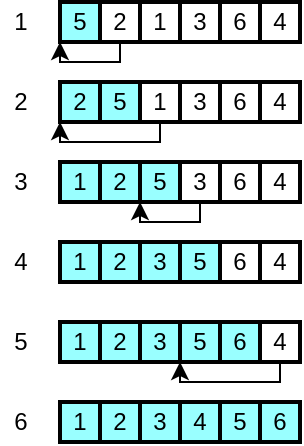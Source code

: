 <mxfile version="14.8.5" type="device"><diagram id="4_GuBIO8JMOn-Q7xldtE" name="Page-1"><mxGraphModel dx="570" dy="341" grid="0" gridSize="10" guides="1" tooltips="1" connect="1" arrows="1" fold="1" page="1" pageScale="1" pageWidth="300" pageHeight="300" background="#ffffff" math="0" shadow="0"><root><mxCell id="0"/><mxCell id="1" parent="0"/><mxCell id="mOWz68Epbgs2CKBauQdr-93" value="1" style="text;html=1;align=center;verticalAlign=middle;resizable=0;points=[];autosize=1;strokeColor=none;fontSize=12;fontColor=#000000;" parent="1" vertex="1"><mxGeometry x="70" y="40" width="20" height="20" as="geometry"/></mxCell><mxCell id="enIRzlko6ZKOV8Bhmc3A-2" value="&lt;font color=&quot;#000000&quot;&gt;5&lt;/font&gt;" style="rounded=0;whiteSpace=wrap;html=1;strokeColor=#000000;strokeWidth=2;fillColor=#99FFFF;" parent="1" vertex="1"><mxGeometry x="100" y="40" width="20" height="20" as="geometry"/></mxCell><mxCell id="UdhJ4mAoiDym0ueeym9u-37" style="edgeStyle=orthogonalEdgeStyle;rounded=0;orthogonalLoop=1;jettySize=auto;html=1;exitX=0.5;exitY=1;exitDx=0;exitDy=0;entryX=0;entryY=1;entryDx=0;entryDy=0;strokeColor=#000000;" edge="1" parent="1" source="enIRzlko6ZKOV8Bhmc3A-3" target="enIRzlko6ZKOV8Bhmc3A-2"><mxGeometry relative="1" as="geometry"><Array as="points"><mxPoint x="130" y="70"/><mxPoint x="100" y="70"/></Array></mxGeometry></mxCell><mxCell id="enIRzlko6ZKOV8Bhmc3A-3" value="&lt;font color=&quot;#000000&quot;&gt;2&lt;/font&gt;" style="rounded=0;whiteSpace=wrap;html=1;fillColor=none;strokeColor=#000000;strokeWidth=2;" parent="1" vertex="1"><mxGeometry x="120" y="40" width="20" height="20" as="geometry"/></mxCell><mxCell id="enIRzlko6ZKOV8Bhmc3A-4" value="&lt;font color=&quot;#000000&quot;&gt;1&lt;/font&gt;" style="rounded=0;whiteSpace=wrap;html=1;fillColor=none;strokeColor=#000000;strokeWidth=2;" parent="1" vertex="1"><mxGeometry x="140" y="40" width="20" height="20" as="geometry"/></mxCell><mxCell id="enIRzlko6ZKOV8Bhmc3A-5" value="&lt;font color=&quot;#000000&quot;&gt;3&lt;/font&gt;" style="rounded=0;whiteSpace=wrap;html=1;fillColor=none;strokeColor=#000000;strokeWidth=2;" parent="1" vertex="1"><mxGeometry x="160" y="40" width="20" height="20" as="geometry"/></mxCell><mxCell id="enIRzlko6ZKOV8Bhmc3A-6" value="&lt;font color=&quot;#000000&quot;&gt;6&lt;/font&gt;" style="rounded=0;whiteSpace=wrap;html=1;fillColor=none;strokeColor=#000000;strokeWidth=2;" parent="1" vertex="1"><mxGeometry x="180" y="40" width="20" height="20" as="geometry"/></mxCell><mxCell id="enIRzlko6ZKOV8Bhmc3A-7" value="&lt;font color=&quot;#000000&quot;&gt;4&lt;/font&gt;" style="rounded=0;whiteSpace=wrap;html=1;fillColor=none;strokeColor=#000000;strokeWidth=2;" parent="1" vertex="1"><mxGeometry x="200" y="40" width="20" height="20" as="geometry"/></mxCell><mxCell id="enIRzlko6ZKOV8Bhmc3A-78" value="2" style="text;html=1;align=center;verticalAlign=middle;resizable=0;points=[];autosize=1;strokeColor=none;fontSize=12;fontColor=#000000;" parent="1" vertex="1"><mxGeometry x="70" y="80" width="20" height="20" as="geometry"/></mxCell><mxCell id="enIRzlko6ZKOV8Bhmc3A-79" value="3" style="text;html=1;align=center;verticalAlign=middle;resizable=0;points=[];autosize=1;strokeColor=none;fontSize=12;fontColor=#000000;" parent="1" vertex="1"><mxGeometry x="70" y="120" width="20" height="20" as="geometry"/></mxCell><mxCell id="enIRzlko6ZKOV8Bhmc3A-80" value="4" style="text;html=1;align=center;verticalAlign=middle;resizable=0;points=[];autosize=1;strokeColor=none;fontSize=12;fontColor=#000000;" parent="1" vertex="1"><mxGeometry x="70" y="160" width="20" height="20" as="geometry"/></mxCell><mxCell id="enIRzlko6ZKOV8Bhmc3A-81" value="5" style="text;html=1;align=center;verticalAlign=middle;resizable=0;points=[];autosize=1;strokeColor=none;fontSize=12;fontColor=#000000;" parent="1" vertex="1"><mxGeometry x="70" y="200" width="20" height="20" as="geometry"/></mxCell><mxCell id="enIRzlko6ZKOV8Bhmc3A-82" value="6" style="text;html=1;align=center;verticalAlign=middle;resizable=0;points=[];autosize=1;strokeColor=none;fontSize=12;fontColor=#000000;" parent="1" vertex="1"><mxGeometry x="70" y="240" width="20" height="20" as="geometry"/></mxCell><mxCell id="UdhJ4mAoiDym0ueeym9u-1" value="&lt;font color=&quot;#000000&quot;&gt;2&lt;/font&gt;" style="rounded=0;whiteSpace=wrap;html=1;strokeColor=#000000;strokeWidth=2;fillColor=#99FFFF;" vertex="1" parent="1"><mxGeometry x="100" y="80" width="20" height="20" as="geometry"/></mxCell><mxCell id="UdhJ4mAoiDym0ueeym9u-2" value="&lt;font color=&quot;#000000&quot;&gt;5&lt;/font&gt;" style="rounded=0;whiteSpace=wrap;html=1;strokeColor=#000000;strokeWidth=2;fillColor=#99FFFF;" vertex="1" parent="1"><mxGeometry x="120" y="80" width="20" height="20" as="geometry"/></mxCell><mxCell id="UdhJ4mAoiDym0ueeym9u-38" style="edgeStyle=orthogonalEdgeStyle;rounded=0;orthogonalLoop=1;jettySize=auto;html=1;exitX=0.5;exitY=1;exitDx=0;exitDy=0;strokeColor=#000000;entryX=0;entryY=1;entryDx=0;entryDy=0;" edge="1" parent="1" source="UdhJ4mAoiDym0ueeym9u-3" target="UdhJ4mAoiDym0ueeym9u-1"><mxGeometry relative="1" as="geometry"><mxPoint x="100" y="110" as="targetPoint"/><Array as="points"><mxPoint x="150" y="110"/><mxPoint x="100" y="110"/></Array></mxGeometry></mxCell><mxCell id="UdhJ4mAoiDym0ueeym9u-3" value="&lt;font color=&quot;#000000&quot;&gt;1&lt;/font&gt;" style="rounded=0;whiteSpace=wrap;html=1;fillColor=none;strokeColor=#000000;strokeWidth=2;" vertex="1" parent="1"><mxGeometry x="140" y="80" width="20" height="20" as="geometry"/></mxCell><mxCell id="UdhJ4mAoiDym0ueeym9u-4" value="&lt;font color=&quot;#000000&quot;&gt;3&lt;/font&gt;" style="rounded=0;whiteSpace=wrap;html=1;fillColor=none;strokeColor=#000000;strokeWidth=2;" vertex="1" parent="1"><mxGeometry x="160" y="80" width="20" height="20" as="geometry"/></mxCell><mxCell id="UdhJ4mAoiDym0ueeym9u-5" value="&lt;font color=&quot;#000000&quot;&gt;6&lt;/font&gt;" style="rounded=0;whiteSpace=wrap;html=1;fillColor=none;strokeColor=#000000;strokeWidth=2;" vertex="1" parent="1"><mxGeometry x="180" y="80" width="20" height="20" as="geometry"/></mxCell><mxCell id="UdhJ4mAoiDym0ueeym9u-6" value="&lt;font color=&quot;#000000&quot;&gt;4&lt;/font&gt;" style="rounded=0;whiteSpace=wrap;html=1;fillColor=none;strokeColor=#000000;strokeWidth=2;" vertex="1" parent="1"><mxGeometry x="200" y="80" width="20" height="20" as="geometry"/></mxCell><mxCell id="UdhJ4mAoiDym0ueeym9u-7" value="&lt;font color=&quot;#000000&quot;&gt;1&lt;/font&gt;" style="rounded=0;whiteSpace=wrap;html=1;strokeColor=#000000;strokeWidth=2;fillColor=#99FFFF;" vertex="1" parent="1"><mxGeometry x="100" y="120" width="20" height="20" as="geometry"/></mxCell><mxCell id="UdhJ4mAoiDym0ueeym9u-8" value="&lt;font color=&quot;#000000&quot;&gt;2&lt;/font&gt;" style="rounded=0;whiteSpace=wrap;html=1;strokeColor=#000000;strokeWidth=2;fillColor=#99FFFF;" vertex="1" parent="1"><mxGeometry x="120" y="120" width="20" height="20" as="geometry"/></mxCell><mxCell id="UdhJ4mAoiDym0ueeym9u-9" value="&lt;font color=&quot;#000000&quot;&gt;5&lt;/font&gt;" style="rounded=0;whiteSpace=wrap;html=1;strokeColor=#000000;strokeWidth=2;fillColor=#99FFFF;" vertex="1" parent="1"><mxGeometry x="140" y="120" width="20" height="20" as="geometry"/></mxCell><mxCell id="UdhJ4mAoiDym0ueeym9u-39" style="edgeStyle=orthogonalEdgeStyle;rounded=0;orthogonalLoop=1;jettySize=auto;html=1;exitX=0.5;exitY=1;exitDx=0;exitDy=0;entryX=0;entryY=1;entryDx=0;entryDy=0;strokeColor=#000000;" edge="1" parent="1" source="UdhJ4mAoiDym0ueeym9u-10" target="UdhJ4mAoiDym0ueeym9u-9"><mxGeometry relative="1" as="geometry"><Array as="points"><mxPoint x="170" y="150"/><mxPoint x="140" y="150"/></Array></mxGeometry></mxCell><mxCell id="UdhJ4mAoiDym0ueeym9u-10" value="&lt;font color=&quot;#000000&quot;&gt;3&lt;/font&gt;" style="rounded=0;whiteSpace=wrap;html=1;fillColor=none;strokeColor=#000000;strokeWidth=2;" vertex="1" parent="1"><mxGeometry x="160" y="120" width="20" height="20" as="geometry"/></mxCell><mxCell id="UdhJ4mAoiDym0ueeym9u-11" value="&lt;font color=&quot;#000000&quot;&gt;6&lt;/font&gt;" style="rounded=0;whiteSpace=wrap;html=1;fillColor=none;strokeColor=#000000;strokeWidth=2;" vertex="1" parent="1"><mxGeometry x="180" y="120" width="20" height="20" as="geometry"/></mxCell><mxCell id="UdhJ4mAoiDym0ueeym9u-12" value="&lt;font color=&quot;#000000&quot;&gt;4&lt;/font&gt;" style="rounded=0;whiteSpace=wrap;html=1;fillColor=none;strokeColor=#000000;strokeWidth=2;" vertex="1" parent="1"><mxGeometry x="200" y="120" width="20" height="20" as="geometry"/></mxCell><mxCell id="UdhJ4mAoiDym0ueeym9u-19" value="&lt;font color=&quot;#000000&quot;&gt;1&lt;/font&gt;" style="rounded=0;whiteSpace=wrap;html=1;strokeColor=#000000;strokeWidth=2;fillColor=#99FFFF;" vertex="1" parent="1"><mxGeometry x="100" y="160" width="20" height="20" as="geometry"/></mxCell><mxCell id="UdhJ4mAoiDym0ueeym9u-20" value="&lt;font color=&quot;#000000&quot;&gt;2&lt;/font&gt;" style="rounded=0;whiteSpace=wrap;html=1;strokeColor=#000000;strokeWidth=2;fillColor=#99FFFF;" vertex="1" parent="1"><mxGeometry x="120" y="160" width="20" height="20" as="geometry"/></mxCell><mxCell id="UdhJ4mAoiDym0ueeym9u-21" value="&lt;font color=&quot;#000000&quot;&gt;3&lt;/font&gt;" style="rounded=0;whiteSpace=wrap;html=1;strokeColor=#000000;strokeWidth=2;fillColor=#99FFFF;" vertex="1" parent="1"><mxGeometry x="140" y="160" width="20" height="20" as="geometry"/></mxCell><mxCell id="UdhJ4mAoiDym0ueeym9u-22" value="&lt;font color=&quot;#000000&quot;&gt;5&lt;/font&gt;" style="rounded=0;whiteSpace=wrap;html=1;strokeColor=#000000;strokeWidth=2;fillColor=#99FFFF;" vertex="1" parent="1"><mxGeometry x="160" y="160" width="20" height="20" as="geometry"/></mxCell><mxCell id="UdhJ4mAoiDym0ueeym9u-23" value="&lt;font color=&quot;#000000&quot;&gt;6&lt;/font&gt;" style="rounded=0;whiteSpace=wrap;html=1;fillColor=none;strokeColor=#000000;strokeWidth=2;" vertex="1" parent="1"><mxGeometry x="180" y="160" width="20" height="20" as="geometry"/></mxCell><mxCell id="UdhJ4mAoiDym0ueeym9u-24" value="&lt;font color=&quot;#000000&quot;&gt;4&lt;/font&gt;" style="rounded=0;whiteSpace=wrap;html=1;fillColor=none;strokeColor=#000000;strokeWidth=2;" vertex="1" parent="1"><mxGeometry x="200" y="160" width="20" height="20" as="geometry"/></mxCell><mxCell id="UdhJ4mAoiDym0ueeym9u-25" value="&lt;font color=&quot;#000000&quot;&gt;1&lt;/font&gt;" style="rounded=0;whiteSpace=wrap;html=1;strokeColor=#000000;strokeWidth=2;fillColor=#99FFFF;" vertex="1" parent="1"><mxGeometry x="100" y="200" width="20" height="20" as="geometry"/></mxCell><mxCell id="UdhJ4mAoiDym0ueeym9u-26" value="&lt;font color=&quot;#000000&quot;&gt;2&lt;/font&gt;" style="rounded=0;whiteSpace=wrap;html=1;strokeColor=#000000;strokeWidth=2;fillColor=#99FFFF;" vertex="1" parent="1"><mxGeometry x="120" y="200" width="20" height="20" as="geometry"/></mxCell><mxCell id="UdhJ4mAoiDym0ueeym9u-27" value="&lt;font color=&quot;#000000&quot;&gt;3&lt;/font&gt;" style="rounded=0;whiteSpace=wrap;html=1;strokeColor=#000000;strokeWidth=2;fillColor=#99FFFF;" vertex="1" parent="1"><mxGeometry x="140" y="200" width="20" height="20" as="geometry"/></mxCell><mxCell id="UdhJ4mAoiDym0ueeym9u-28" value="&lt;font color=&quot;#000000&quot;&gt;5&lt;/font&gt;" style="rounded=0;whiteSpace=wrap;html=1;strokeColor=#000000;strokeWidth=2;fillColor=#99FFFF;" vertex="1" parent="1"><mxGeometry x="160" y="200" width="20" height="20" as="geometry"/></mxCell><mxCell id="UdhJ4mAoiDym0ueeym9u-29" value="&lt;font color=&quot;#000000&quot;&gt;6&lt;/font&gt;" style="rounded=0;whiteSpace=wrap;html=1;strokeColor=#000000;strokeWidth=2;fillColor=#99FFFF;" vertex="1" parent="1"><mxGeometry x="180" y="200" width="20" height="20" as="geometry"/></mxCell><mxCell id="UdhJ4mAoiDym0ueeym9u-40" style="edgeStyle=orthogonalEdgeStyle;rounded=0;orthogonalLoop=1;jettySize=auto;html=1;exitX=0.5;exitY=1;exitDx=0;exitDy=0;entryX=0;entryY=1;entryDx=0;entryDy=0;strokeColor=#000000;" edge="1" parent="1" source="UdhJ4mAoiDym0ueeym9u-30" target="UdhJ4mAoiDym0ueeym9u-28"><mxGeometry relative="1" as="geometry"><Array as="points"><mxPoint x="210" y="230"/><mxPoint x="160" y="230"/></Array></mxGeometry></mxCell><mxCell id="UdhJ4mAoiDym0ueeym9u-30" value="&lt;font color=&quot;#000000&quot;&gt;4&lt;/font&gt;" style="rounded=0;whiteSpace=wrap;html=1;fillColor=none;strokeColor=#000000;strokeWidth=2;" vertex="1" parent="1"><mxGeometry x="200" y="200" width="20" height="20" as="geometry"/></mxCell><mxCell id="UdhJ4mAoiDym0ueeym9u-31" value="&lt;font color=&quot;#000000&quot;&gt;1&lt;/font&gt;" style="rounded=0;whiteSpace=wrap;html=1;strokeColor=#000000;strokeWidth=2;fillColor=#99FFFF;" vertex="1" parent="1"><mxGeometry x="100" y="240" width="20" height="20" as="geometry"/></mxCell><mxCell id="UdhJ4mAoiDym0ueeym9u-32" value="&lt;font color=&quot;#000000&quot;&gt;2&lt;/font&gt;" style="rounded=0;whiteSpace=wrap;html=1;strokeColor=#000000;strokeWidth=2;fillColor=#99FFFF;" vertex="1" parent="1"><mxGeometry x="120" y="240" width="20" height="20" as="geometry"/></mxCell><mxCell id="UdhJ4mAoiDym0ueeym9u-33" value="&lt;font color=&quot;#000000&quot;&gt;3&lt;/font&gt;" style="rounded=0;whiteSpace=wrap;html=1;strokeColor=#000000;strokeWidth=2;fillColor=#99FFFF;" vertex="1" parent="1"><mxGeometry x="140" y="240" width="20" height="20" as="geometry"/></mxCell><mxCell id="UdhJ4mAoiDym0ueeym9u-34" value="&lt;font color=&quot;#000000&quot;&gt;4&lt;/font&gt;" style="rounded=0;whiteSpace=wrap;html=1;strokeColor=#000000;strokeWidth=2;fillColor=#99FFFF;" vertex="1" parent="1"><mxGeometry x="160" y="240" width="20" height="20" as="geometry"/></mxCell><mxCell id="UdhJ4mAoiDym0ueeym9u-35" value="&lt;font color=&quot;#000000&quot;&gt;5&lt;/font&gt;" style="rounded=0;whiteSpace=wrap;html=1;strokeColor=#000000;strokeWidth=2;fillColor=#99FFFF;" vertex="1" parent="1"><mxGeometry x="180" y="240" width="20" height="20" as="geometry"/></mxCell><mxCell id="UdhJ4mAoiDym0ueeym9u-36" value="&lt;font color=&quot;#000000&quot;&gt;6&lt;/font&gt;" style="rounded=0;whiteSpace=wrap;html=1;strokeColor=#000000;strokeWidth=2;fillColor=#99FFFF;" vertex="1" parent="1"><mxGeometry x="200" y="240" width="20" height="20" as="geometry"/></mxCell></root></mxGraphModel></diagram></mxfile>